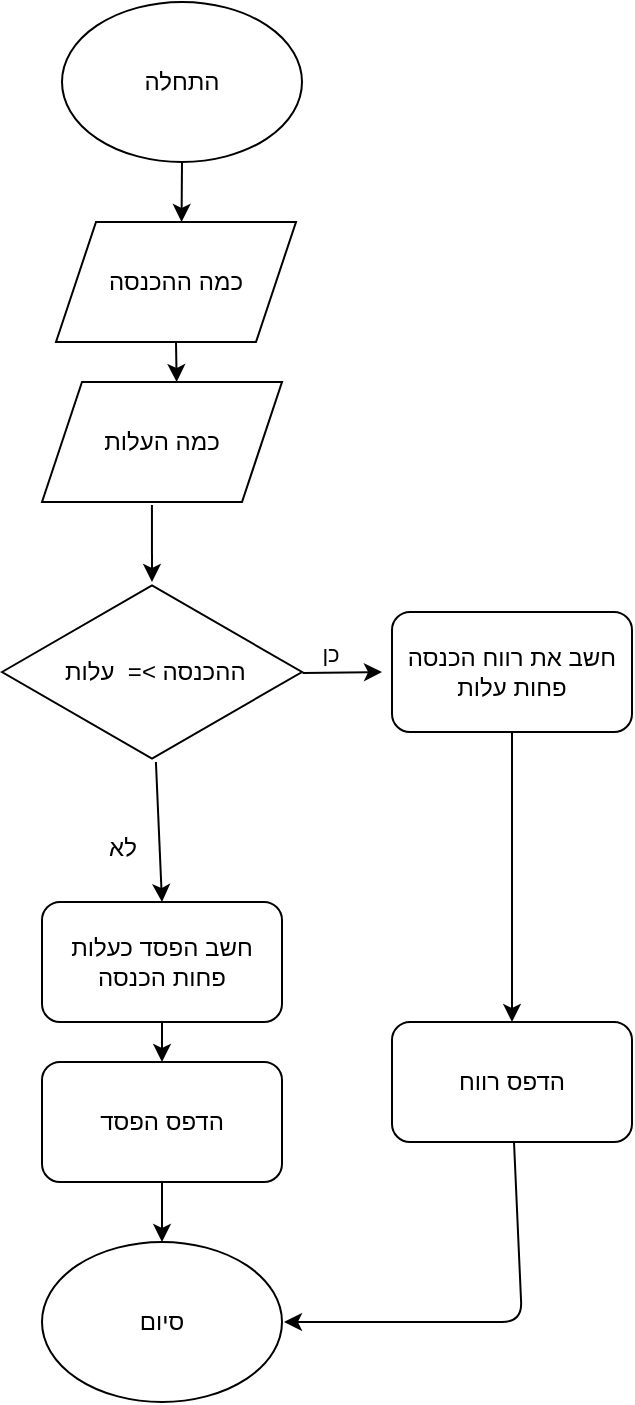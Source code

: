 <mxfile>
    <diagram id="uUJoFjGO0tuiDMdaT-CU" name="Page-1">
        <mxGraphModel dx="864" dy="605" grid="1" gridSize="10" guides="1" tooltips="1" connect="1" arrows="1" fold="1" page="1" pageScale="1" pageWidth="850" pageHeight="1100" math="0" shadow="0">
            <root>
                <mxCell id="0"/>
                <mxCell id="1" parent="0"/>
                <mxCell id="3" style="edgeStyle=none;html=1;exitX=0.5;exitY=1;exitDx=0;exitDy=0;" edge="1" parent="1" source="2">
                    <mxGeometry relative="1" as="geometry">
                        <mxPoint x="319.778" y="190" as="targetPoint"/>
                    </mxGeometry>
                </mxCell>
                <mxCell id="2" value="התחלה" style="ellipse;whiteSpace=wrap;html=1;" vertex="1" parent="1">
                    <mxGeometry x="260" y="80" width="120" height="80" as="geometry"/>
                </mxCell>
                <mxCell id="12" style="edgeStyle=none;html=1;exitX=0.5;exitY=1;exitDx=0;exitDy=0;" edge="1" parent="1" source="11">
                    <mxGeometry relative="1" as="geometry">
                        <mxPoint x="317.333" y="270" as="targetPoint"/>
                    </mxGeometry>
                </mxCell>
                <mxCell id="11" value="כמה ההכנסה" style="shape=parallelogram;perimeter=parallelogramPerimeter;whiteSpace=wrap;html=1;fixedSize=1;" vertex="1" parent="1">
                    <mxGeometry x="257" y="190" width="120" height="60" as="geometry"/>
                </mxCell>
                <mxCell id="13" value="כמה העלות" style="shape=parallelogram;perimeter=parallelogramPerimeter;whiteSpace=wrap;html=1;fixedSize=1;" vertex="1" parent="1">
                    <mxGeometry x="250" y="270" width="120" height="60" as="geometry"/>
                </mxCell>
                <mxCell id="18" style="edgeStyle=none;html=1;exitX=1.002;exitY=0.505;exitDx=0;exitDy=0;exitPerimeter=0;" edge="1" parent="1" source="14">
                    <mxGeometry relative="1" as="geometry">
                        <mxPoint x="420" y="415" as="targetPoint"/>
                        <Array as="points"/>
                    </mxGeometry>
                </mxCell>
                <mxCell id="19" value="כן" style="edgeLabel;html=1;align=center;verticalAlign=middle;resizable=0;points=[];" vertex="1" connectable="0" parent="18">
                    <mxGeometry x="-0.296" y="10" relative="1" as="geometry">
                        <mxPoint as="offset"/>
                    </mxGeometry>
                </mxCell>
                <mxCell id="25" style="edgeStyle=none;html=1;" edge="1" parent="1" source="14">
                    <mxGeometry relative="1" as="geometry">
                        <mxPoint x="310" y="530" as="targetPoint"/>
                    </mxGeometry>
                </mxCell>
                <mxCell id="14" value="&amp;nbsp;ההכנסה &amp;gt;=&amp;nbsp; עלות" style="html=1;whiteSpace=wrap;aspect=fixed;shape=isoRectangle;" vertex="1" parent="1">
                    <mxGeometry x="230" y="370" width="150" height="90" as="geometry"/>
                </mxCell>
                <mxCell id="15" style="edgeStyle=none;html=1;exitX=0.433;exitY=1.025;exitDx=0;exitDy=0;exitPerimeter=0;" edge="1" parent="1">
                    <mxGeometry relative="1" as="geometry">
                        <mxPoint x="304.96" y="331.5" as="sourcePoint"/>
                        <mxPoint x="305" y="370" as="targetPoint"/>
                        <Array as="points"/>
                    </mxGeometry>
                </mxCell>
                <mxCell id="21" style="edgeStyle=none;html=1;exitX=0.5;exitY=1;exitDx=0;exitDy=0;" edge="1" parent="1" source="20" target="22">
                    <mxGeometry relative="1" as="geometry">
                        <mxPoint x="480" y="560" as="targetPoint"/>
                    </mxGeometry>
                </mxCell>
                <mxCell id="20" value="חשב את רווח הכנסה פחות עלות" style="rounded=1;whiteSpace=wrap;html=1;" vertex="1" parent="1">
                    <mxGeometry x="425" y="385" width="120" height="60" as="geometry"/>
                </mxCell>
                <mxCell id="23" style="edgeStyle=none;html=1;exitX=0.5;exitY=1;exitDx=0;exitDy=0;" edge="1" parent="1">
                    <mxGeometry relative="1" as="geometry">
                        <mxPoint x="371" y="740" as="targetPoint"/>
                        <mxPoint x="486" y="650" as="sourcePoint"/>
                        <Array as="points">
                            <mxPoint x="490" y="740"/>
                        </Array>
                    </mxGeometry>
                </mxCell>
                <mxCell id="22" value="הדפס רווח" style="rounded=1;whiteSpace=wrap;html=1;" vertex="1" parent="1">
                    <mxGeometry x="425" y="590" width="120" height="60" as="geometry"/>
                </mxCell>
                <mxCell id="24" value="סיום" style="ellipse;whiteSpace=wrap;html=1;" vertex="1" parent="1">
                    <mxGeometry x="250" y="700" width="120" height="80" as="geometry"/>
                </mxCell>
                <mxCell id="26" value="לא" style="text;html=1;align=center;verticalAlign=middle;resizable=0;points=[];autosize=1;strokeColor=none;fillColor=none;" vertex="1" parent="1">
                    <mxGeometry x="270" y="488" width="40" height="30" as="geometry"/>
                </mxCell>
                <mxCell id="30" style="edgeStyle=none;html=1;exitX=0.5;exitY=1;exitDx=0;exitDy=0;entryX=0.5;entryY=0;entryDx=0;entryDy=0;" edge="1" parent="1" source="31" target="24">
                    <mxGeometry relative="1" as="geometry"/>
                </mxCell>
                <mxCell id="28" value="חשב הפסד כעלות פחות הכנסה" style="rounded=1;whiteSpace=wrap;html=1;" vertex="1" parent="1">
                    <mxGeometry x="250" y="530" width="120" height="60" as="geometry"/>
                </mxCell>
                <mxCell id="32" value="" style="edgeStyle=none;html=1;exitX=0.5;exitY=1;exitDx=0;exitDy=0;entryX=0.5;entryY=0;entryDx=0;entryDy=0;" edge="1" parent="1" source="28" target="31">
                    <mxGeometry relative="1" as="geometry">
                        <mxPoint x="310" y="590" as="sourcePoint"/>
                        <mxPoint x="310" y="700" as="targetPoint"/>
                    </mxGeometry>
                </mxCell>
                <mxCell id="31" value="הדפס הפסד" style="rounded=1;whiteSpace=wrap;html=1;" vertex="1" parent="1">
                    <mxGeometry x="250" y="610" width="120" height="60" as="geometry"/>
                </mxCell>
            </root>
        </mxGraphModel>
    </diagram>
</mxfile>